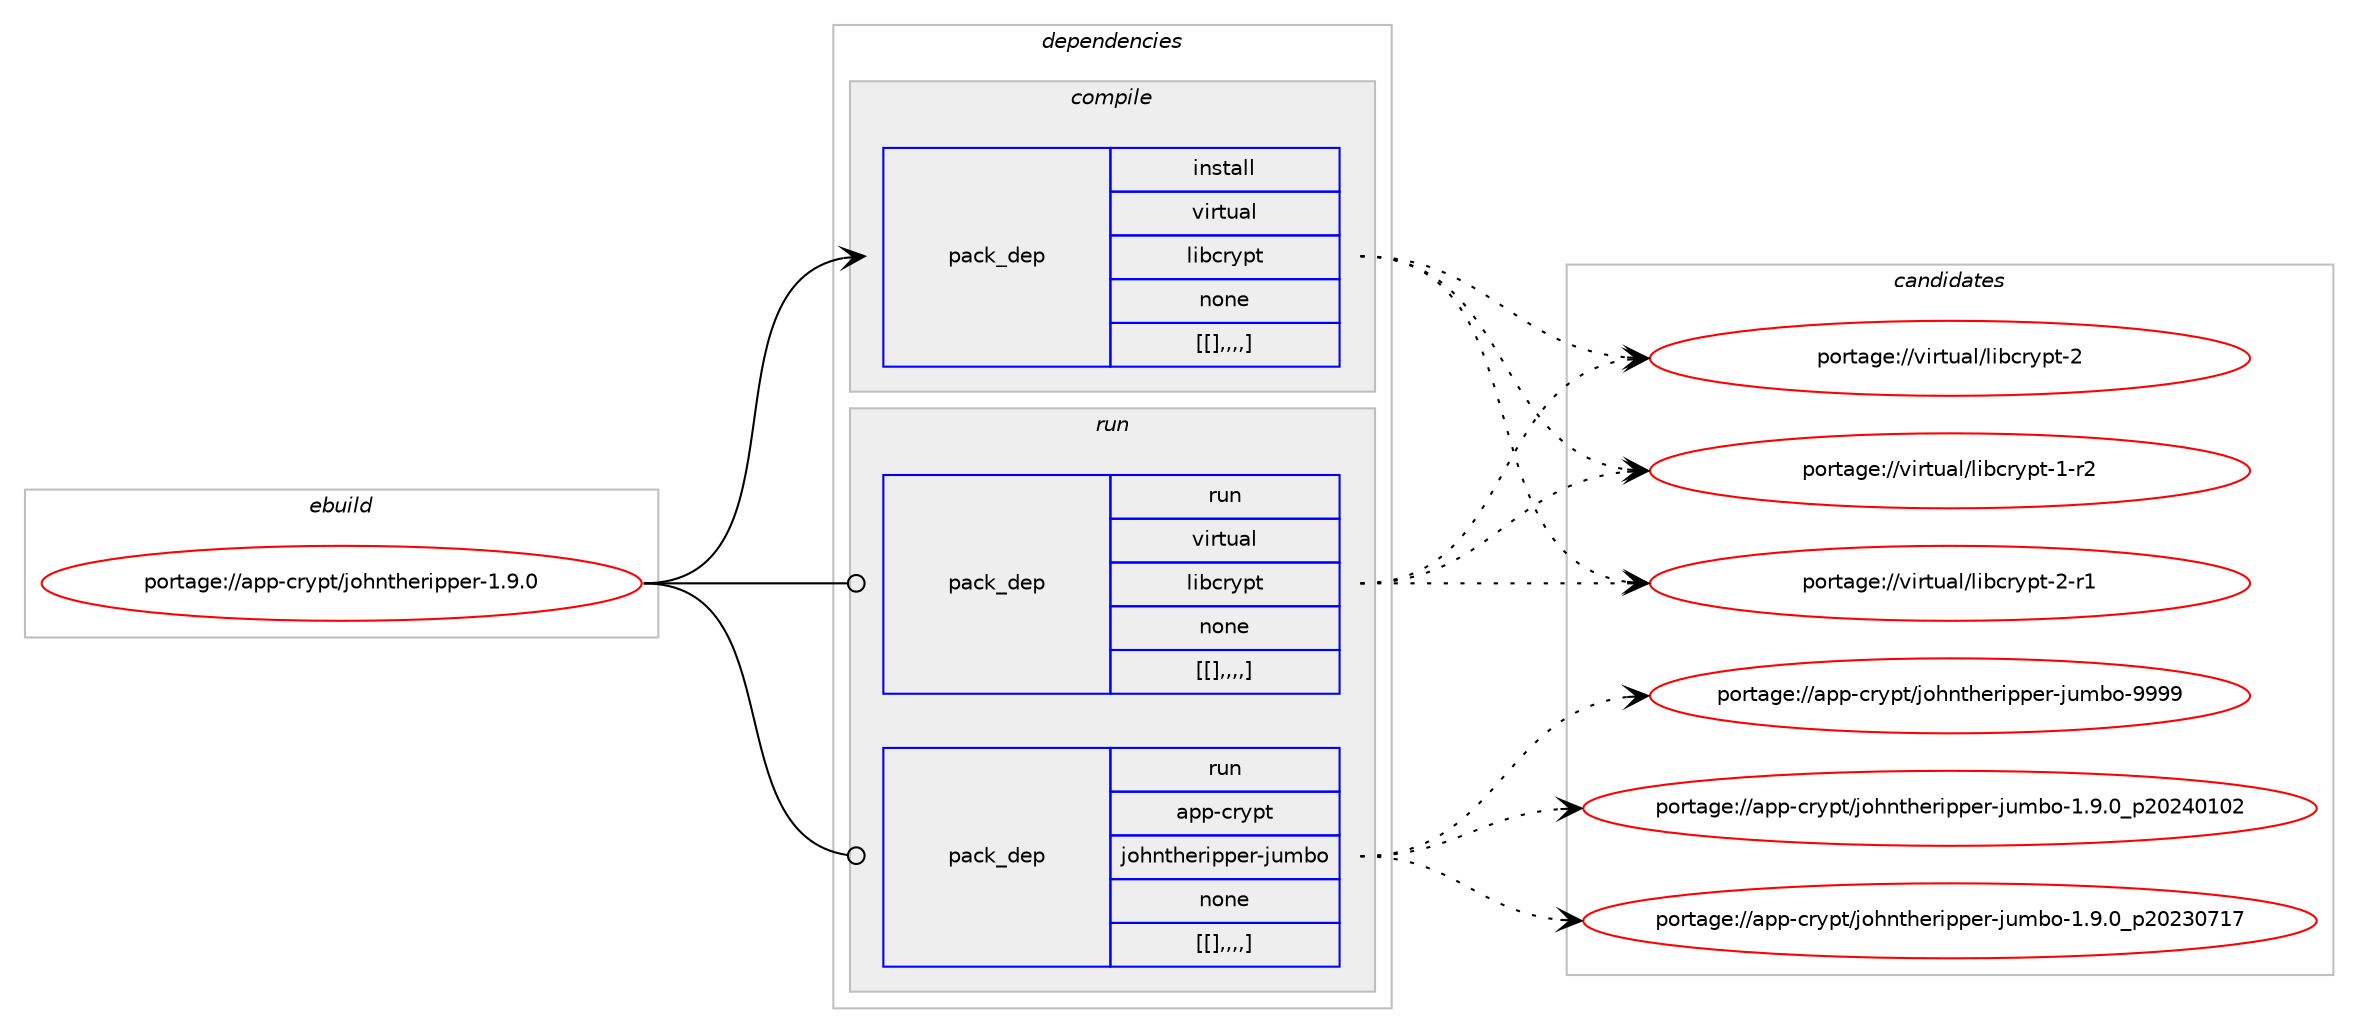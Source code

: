 digraph prolog {

# *************
# Graph options
# *************

newrank=true;
concentrate=true;
compound=true;
graph [rankdir=LR,fontname=Helvetica,fontsize=10,ranksep=1.5];#, ranksep=2.5, nodesep=0.2];
edge  [arrowhead=vee];
node  [fontname=Helvetica,fontsize=10];

# **********
# The ebuild
# **********

subgraph cluster_leftcol {
color=gray;
label=<<i>ebuild</i>>;
id [label="portage://app-crypt/johntheripper-1.9.0", color=red, width=4, href="../app-crypt/johntheripper-1.9.0.svg"];
}

# ****************
# The dependencies
# ****************

subgraph cluster_midcol {
color=gray;
label=<<i>dependencies</i>>;
subgraph cluster_compile {
fillcolor="#eeeeee";
style=filled;
label=<<i>compile</i>>;
subgraph pack9720 {
dependency13493 [label=<<TABLE BORDER="0" CELLBORDER="1" CELLSPACING="0" CELLPADDING="4" WIDTH="220"><TR><TD ROWSPAN="6" CELLPADDING="30">pack_dep</TD></TR><TR><TD WIDTH="110">install</TD></TR><TR><TD>virtual</TD></TR><TR><TD>libcrypt</TD></TR><TR><TD>none</TD></TR><TR><TD>[[],,,,]</TD></TR></TABLE>>, shape=none, color=blue];
}
id:e -> dependency13493:w [weight=20,style="solid",arrowhead="vee"];
}
subgraph cluster_compileandrun {
fillcolor="#eeeeee";
style=filled;
label=<<i>compile and run</i>>;
}
subgraph cluster_run {
fillcolor="#eeeeee";
style=filled;
label=<<i>run</i>>;
subgraph pack9721 {
dependency13494 [label=<<TABLE BORDER="0" CELLBORDER="1" CELLSPACING="0" CELLPADDING="4" WIDTH="220"><TR><TD ROWSPAN="6" CELLPADDING="30">pack_dep</TD></TR><TR><TD WIDTH="110">run</TD></TR><TR><TD>virtual</TD></TR><TR><TD>libcrypt</TD></TR><TR><TD>none</TD></TR><TR><TD>[[],,,,]</TD></TR></TABLE>>, shape=none, color=blue];
}
id:e -> dependency13494:w [weight=20,style="solid",arrowhead="odot"];
subgraph pack9722 {
dependency13495 [label=<<TABLE BORDER="0" CELLBORDER="1" CELLSPACING="0" CELLPADDING="4" WIDTH="220"><TR><TD ROWSPAN="6" CELLPADDING="30">pack_dep</TD></TR><TR><TD WIDTH="110">run</TD></TR><TR><TD>app-crypt</TD></TR><TR><TD>johntheripper-jumbo</TD></TR><TR><TD>none</TD></TR><TR><TD>[[],,,,]</TD></TR></TABLE>>, shape=none, color=blue];
}
id:e -> dependency13495:w [weight=20,style="solid",arrowhead="odot"];
}
}

# **************
# The candidates
# **************

subgraph cluster_choices {
rank=same;
color=gray;
label=<<i>candidates</i>>;

subgraph choice9720 {
color=black;
nodesep=1;
choice1181051141161179710847108105989911412111211645504511449 [label="portage://virtual/libcrypt-2-r1", color=red, width=4,href="../virtual/libcrypt-2-r1.svg"];
choice118105114116117971084710810598991141211121164550 [label="portage://virtual/libcrypt-2", color=red, width=4,href="../virtual/libcrypt-2.svg"];
choice1181051141161179710847108105989911412111211645494511450 [label="portage://virtual/libcrypt-1-r2", color=red, width=4,href="../virtual/libcrypt-1-r2.svg"];
dependency13493:e -> choice1181051141161179710847108105989911412111211645504511449:w [style=dotted,weight="100"];
dependency13493:e -> choice118105114116117971084710810598991141211121164550:w [style=dotted,weight="100"];
dependency13493:e -> choice1181051141161179710847108105989911412111211645494511450:w [style=dotted,weight="100"];
}
subgraph choice9721 {
color=black;
nodesep=1;
choice1181051141161179710847108105989911412111211645504511449 [label="portage://virtual/libcrypt-2-r1", color=red, width=4,href="../virtual/libcrypt-2-r1.svg"];
choice118105114116117971084710810598991141211121164550 [label="portage://virtual/libcrypt-2", color=red, width=4,href="../virtual/libcrypt-2.svg"];
choice1181051141161179710847108105989911412111211645494511450 [label="portage://virtual/libcrypt-1-r2", color=red, width=4,href="../virtual/libcrypt-1-r2.svg"];
dependency13494:e -> choice1181051141161179710847108105989911412111211645504511449:w [style=dotted,weight="100"];
dependency13494:e -> choice118105114116117971084710810598991141211121164550:w [style=dotted,weight="100"];
dependency13494:e -> choice1181051141161179710847108105989911412111211645494511450:w [style=dotted,weight="100"];
}
subgraph choice9722 {
color=black;
nodesep=1;
choice9711211245991141211121164710611110411011610410111410511211210111445106117109981114557575757 [label="portage://app-crypt/johntheripper-jumbo-9999", color=red, width=4,href="../app-crypt/johntheripper-jumbo-9999.svg"];
choice971121124599114121112116471061111041101161041011141051121121011144510611710998111454946574648951125048505248494850 [label="portage://app-crypt/johntheripper-jumbo-1.9.0_p20240102", color=red, width=4,href="../app-crypt/johntheripper-jumbo-1.9.0_p20240102.svg"];
choice971121124599114121112116471061111041101161041011141051121121011144510611710998111454946574648951125048505148554955 [label="portage://app-crypt/johntheripper-jumbo-1.9.0_p20230717", color=red, width=4,href="../app-crypt/johntheripper-jumbo-1.9.0_p20230717.svg"];
dependency13495:e -> choice9711211245991141211121164710611110411011610410111410511211210111445106117109981114557575757:w [style=dotted,weight="100"];
dependency13495:e -> choice971121124599114121112116471061111041101161041011141051121121011144510611710998111454946574648951125048505248494850:w [style=dotted,weight="100"];
dependency13495:e -> choice971121124599114121112116471061111041101161041011141051121121011144510611710998111454946574648951125048505148554955:w [style=dotted,weight="100"];
}
}

}
